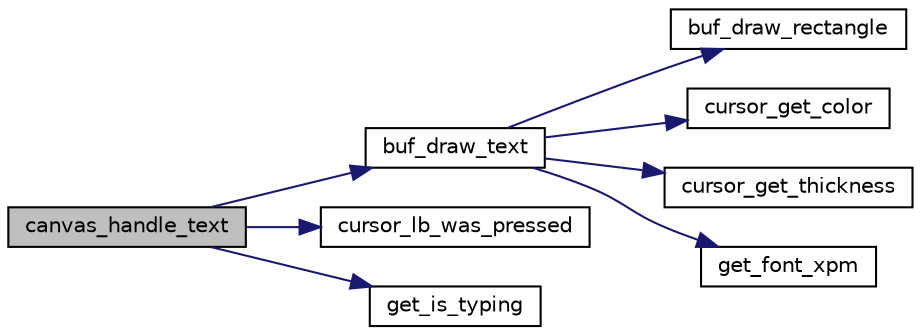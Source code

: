 digraph "canvas_handle_text"
{
 // LATEX_PDF_SIZE
  edge [fontname="Helvetica",fontsize="10",labelfontname="Helvetica",labelfontsize="10"];
  node [fontname="Helvetica",fontsize="10",shape=record];
  rankdir="LR";
  Node1 [label="canvas_handle_text",height=0.2,width=0.4,color="black", fillcolor="grey75", style="filled", fontcolor="black",tooltip="Handles how clicks on the canvas while the cursor is in text state should behave."];
  Node1 -> Node2 [color="midnightblue",fontsize="10",style="solid"];
  Node2 [label="buf_draw_text",height=0.2,width=0.4,color="black", fillcolor="white", style="filled",URL="$group__graphics.html#gaf1ece22510b6c3de2d3a5d4559028fb9",tooltip="draws the given string to the given buffer on the given position."];
  Node2 -> Node3 [color="midnightblue",fontsize="10",style="solid"];
  Node3 [label="buf_draw_rectangle",height=0.2,width=0.4,color="black", fillcolor="white", style="filled",URL="$group__graphics.html#ga12e0a019382481d6af4dfb730d2468c7",tooltip="Draws a rectangle on a pixel buffer."];
  Node2 -> Node4 [color="midnightblue",fontsize="10",style="solid"];
  Node4 [label="cursor_get_color",height=0.2,width=0.4,color="black", fillcolor="white", style="filled",URL="$group__cursor.html#ga5f8c8d3eed096c6d94a911f9bfa72df4",tooltip="Returns the current color of the cursor."];
  Node2 -> Node5 [color="midnightblue",fontsize="10",style="solid"];
  Node5 [label="cursor_get_thickness",height=0.2,width=0.4,color="black", fillcolor="white", style="filled",URL="$group__cursor.html#gab3f0eafdff5a3a2edb2d2637ddfd7f4b",tooltip="Get cursor thickness."];
  Node2 -> Node6 [color="midnightblue",fontsize="10",style="solid"];
  Node6 [label="get_font_xpm",height=0.2,width=0.4,color="black", fillcolor="white", style="filled",URL="$group__text.html#gade215bd9889bb8b69de584385ca0c557",tooltip="Returns the xpm image of the font."];
  Node1 -> Node7 [color="midnightblue",fontsize="10",style="solid"];
  Node7 [label="cursor_lb_was_pressed",height=0.2,width=0.4,color="black", fillcolor="white", style="filled",URL="$group__cursor.html#ga565cbdb0a5f7b4f6ecc1fc2ab09011d7",tooltip="Indicates whether the left button was pressed or not."];
  Node1 -> Node8 [color="midnightblue",fontsize="10",style="solid"];
  Node8 [label="get_is_typing",height=0.2,width=0.4,color="black", fillcolor="white", style="filled",URL="$group__cursor.html#gaf77450d0441ac50608634a16cbf4ec1e",tooltip="Getter for the \"typing\" variable."];
}

